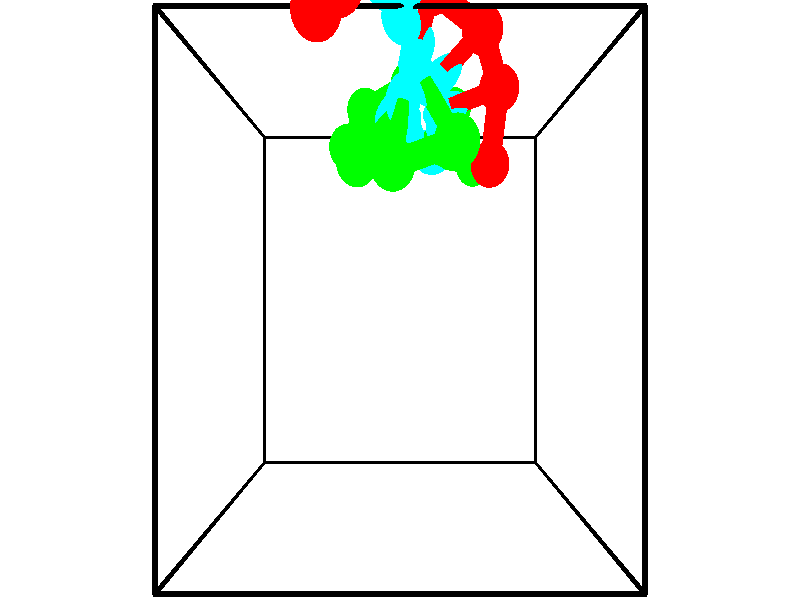 // switches for output
#declare DRAW_BASES = 1; // possible values are 0, 1; only relevant for DNA ribbons
#declare DRAW_BASES_TYPE = 3; // possible values are 1, 2, 3; only relevant for DNA ribbons
#declare DRAW_FOG = 0; // set to 1 to enable fog

#include "colors.inc"

#include "transforms.inc"
background { rgb <1, 1, 1>}

#default {
   normal{
       ripples 0.25
       frequency 0.20
       turbulence 0.2
       lambda 5
   }
	finish {
		phong 0.1
		phong_size 40.
	}
}

// original window dimensions: 1024x640


// camera settings

camera {
	sky <-0, 1, 0>
	up <-0, 1, 0>
	right 1.6 * <1, 0, 0>
	location <2.5, 2.5, 11.1562>
	look_at <2.5, 2.5, 2.5>
	direction <0, 0, -8.6562>
	angle 67.0682
}


# declare cpy_camera_pos = <2.5, 2.5, 11.1562>;
# if (DRAW_FOG = 1)
fog {
	fog_type 2
	up vnormalize(cpy_camera_pos)
	color rgbt<1,1,1,0.3>
	distance 1e-5
	fog_alt 3e-3
	fog_offset 4
}
# end


// LIGHTS

# declare lum = 6;
global_settings {
	ambient_light rgb lum * <0.05, 0.05, 0.05>
	max_trace_level 15
}# declare cpy_direct_light_amount = 0.25;
light_source
{	1000 * <-1, -1, 1>,
	rgb lum * cpy_direct_light_amount
	parallel
}

light_source
{	1000 * <1, 1, -1>,
	rgb lum * cpy_direct_light_amount
	parallel
}

// strand 0

// nucleotide -1

// particle -1
sphere {
	<1.941106, 4.802713, 5.915728> 0.250000
	pigment { color rgbt <1,0,0,0> }
	no_shadow
}
cylinder {
	<2.102690, 5.127552, 5.747293>,  <2.199640, 5.322455, 5.646233>, 0.100000
	pigment { color rgbt <1,0,0,0> }
	no_shadow
}
cylinder {
	<2.102690, 5.127552, 5.747293>,  <1.941106, 4.802713, 5.915728>, 0.100000
	pigment { color rgbt <1,0,0,0> }
	no_shadow
}

// particle -1
sphere {
	<2.102690, 5.127552, 5.747293> 0.100000
	pigment { color rgbt <1,0,0,0> }
	no_shadow
}
sphere {
	0, 1
	scale<0.080000,0.200000,0.300000>
	matrix <0.310308, -0.554672, -0.772042,
		-0.860538, 0.181207, -0.476065,
		0.403959, 0.812098, -0.421087,
		2.223877, 5.371181, 5.620967>
	pigment { color rgbt <0,1,1,0> }
	no_shadow
}
cylinder {
	<1.676902, 4.867582, 5.245032>,  <1.941106, 4.802713, 5.915728>, 0.130000
	pigment { color rgbt <1,0,0,0> }
	no_shadow
}

// nucleotide -1

// particle -1
sphere {
	<1.676902, 4.867582, 5.245032> 0.250000
	pigment { color rgbt <1,0,0,0> }
	no_shadow
}
cylinder {
	<2.034876, 5.040958, 5.287403>,  <2.249660, 5.144984, 5.312826>, 0.100000
	pigment { color rgbt <1,0,0,0> }
	no_shadow
}
cylinder {
	<2.034876, 5.040958, 5.287403>,  <1.676902, 4.867582, 5.245032>, 0.100000
	pigment { color rgbt <1,0,0,0> }
	no_shadow
}

// particle -1
sphere {
	<2.034876, 5.040958, 5.287403> 0.100000
	pigment { color rgbt <1,0,0,0> }
	no_shadow
}
sphere {
	0, 1
	scale<0.080000,0.200000,0.300000>
	matrix <0.309995, -0.433227, -0.846296,
		-0.320928, 0.790218, -0.522074,
		0.894935, 0.433440, 0.105929,
		2.303356, 5.170990, 5.319182>
	pigment { color rgbt <0,1,1,0> }
	no_shadow
}
cylinder {
	<1.802789, 5.340025, 4.725654>,  <1.676902, 4.867582, 5.245032>, 0.130000
	pigment { color rgbt <1,0,0,0> }
	no_shadow
}

// nucleotide -1

// particle -1
sphere {
	<1.802789, 5.340025, 4.725654> 0.250000
	pigment { color rgbt <1,0,0,0> }
	no_shadow
}
cylinder {
	<2.170938, 5.231926, 4.838705>,  <2.391828, 5.167067, 4.906536>, 0.100000
	pigment { color rgbt <1,0,0,0> }
	no_shadow
}
cylinder {
	<2.170938, 5.231926, 4.838705>,  <1.802789, 5.340025, 4.725654>, 0.100000
	pigment { color rgbt <1,0,0,0> }
	no_shadow
}

// particle -1
sphere {
	<2.170938, 5.231926, 4.838705> 0.100000
	pigment { color rgbt <1,0,0,0> }
	no_shadow
}
sphere {
	0, 1
	scale<0.080000,0.200000,0.300000>
	matrix <0.238450, -0.184974, -0.953376,
		0.309927, 0.944855, -0.105805,
		0.920373, -0.270248, 0.282629,
		2.447051, 5.150852, 4.923494>
	pigment { color rgbt <0,1,1,0> }
	no_shadow
}
cylinder {
	<2.210162, 5.649910, 4.262662>,  <1.802789, 5.340025, 4.725654>, 0.130000
	pigment { color rgbt <1,0,0,0> }
	no_shadow
}

// nucleotide -1

// particle -1
sphere {
	<2.210162, 5.649910, 4.262662> 0.250000
	pigment { color rgbt <1,0,0,0> }
	no_shadow
}
cylinder {
	<2.381676, 5.317747, 4.404968>,  <2.484584, 5.118450, 4.490352>, 0.100000
	pigment { color rgbt <1,0,0,0> }
	no_shadow
}
cylinder {
	<2.381676, 5.317747, 4.404968>,  <2.210162, 5.649910, 4.262662>, 0.100000
	pigment { color rgbt <1,0,0,0> }
	no_shadow
}

// particle -1
sphere {
	<2.381676, 5.317747, 4.404968> 0.100000
	pigment { color rgbt <1,0,0,0> }
	no_shadow
}
sphere {
	0, 1
	scale<0.080000,0.200000,0.300000>
	matrix <0.213505, -0.289502, -0.933062,
		0.877816, 0.476039, 0.053162,
		0.428784, -0.830407, 0.355766,
		2.510311, 5.068625, 4.511698>
	pigment { color rgbt <0,1,1,0> }
	no_shadow
}
cylinder {
	<2.879980, 5.589114, 3.955340>,  <2.210162, 5.649910, 4.262662>, 0.130000
	pigment { color rgbt <1,0,0,0> }
	no_shadow
}

// nucleotide -1

// particle -1
sphere {
	<2.879980, 5.589114, 3.955340> 0.250000
	pigment { color rgbt <1,0,0,0> }
	no_shadow
}
cylinder {
	<2.778009, 5.214708, 4.052408>,  <2.716827, 4.990065, 4.110649>, 0.100000
	pigment { color rgbt <1,0,0,0> }
	no_shadow
}
cylinder {
	<2.778009, 5.214708, 4.052408>,  <2.879980, 5.589114, 3.955340>, 0.100000
	pigment { color rgbt <1,0,0,0> }
	no_shadow
}

// particle -1
sphere {
	<2.778009, 5.214708, 4.052408> 0.100000
	pigment { color rgbt <1,0,0,0> }
	no_shadow
}
sphere {
	0, 1
	scale<0.080000,0.200000,0.300000>
	matrix <0.251309, -0.306471, -0.918106,
		0.933733, -0.173064, 0.313356,
		-0.254926, -0.936015, 0.242670,
		2.701532, 4.933904, 4.125209>
	pigment { color rgbt <0,1,1,0> }
	no_shadow
}
cylinder {
	<3.502071, 5.240593, 3.819063>,  <2.879980, 5.589114, 3.955340>, 0.130000
	pigment { color rgbt <1,0,0,0> }
	no_shadow
}

// nucleotide -1

// particle -1
sphere {
	<3.502071, 5.240593, 3.819063> 0.250000
	pigment { color rgbt <1,0,0,0> }
	no_shadow
}
cylinder {
	<3.211834, 4.965574, 3.830330>,  <3.037691, 4.800563, 3.837090>, 0.100000
	pigment { color rgbt <1,0,0,0> }
	no_shadow
}
cylinder {
	<3.211834, 4.965574, 3.830330>,  <3.502071, 5.240593, 3.819063>, 0.100000
	pigment { color rgbt <1,0,0,0> }
	no_shadow
}

// particle -1
sphere {
	<3.211834, 4.965574, 3.830330> 0.100000
	pigment { color rgbt <1,0,0,0> }
	no_shadow
}
sphere {
	0, 1
	scale<0.080000,0.200000,0.300000>
	matrix <0.232434, -0.283411, -0.930404,
		0.647679, -0.668549, 0.365451,
		-0.725594, -0.687547, 0.028166,
		2.994156, 4.759310, 3.838780>
	pigment { color rgbt <0,1,1,0> }
	no_shadow
}
cylinder {
	<3.749187, 4.725391, 3.546281>,  <3.502071, 5.240593, 3.819063>, 0.130000
	pigment { color rgbt <1,0,0,0> }
	no_shadow
}

// nucleotide -1

// particle -1
sphere {
	<3.749187, 4.725391, 3.546281> 0.250000
	pigment { color rgbt <1,0,0,0> }
	no_shadow
}
cylinder {
	<3.368290, 4.609011, 3.509230>,  <3.139751, 4.539182, 3.486999>, 0.100000
	pigment { color rgbt <1,0,0,0> }
	no_shadow
}
cylinder {
	<3.368290, 4.609011, 3.509230>,  <3.749187, 4.725391, 3.546281>, 0.100000
	pigment { color rgbt <1,0,0,0> }
	no_shadow
}

// particle -1
sphere {
	<3.368290, 4.609011, 3.509230> 0.100000
	pigment { color rgbt <1,0,0,0> }
	no_shadow
}
sphere {
	0, 1
	scale<0.080000,0.200000,0.300000>
	matrix <0.174728, -0.270449, -0.946746,
		0.250406, -0.917717, 0.308371,
		-0.952243, -0.290952, -0.092628,
		3.082617, 4.521725, 3.481441>
	pigment { color rgbt <0,1,1,0> }
	no_shadow
}
cylinder {
	<3.669507, 3.970227, 3.300973>,  <3.749187, 4.725391, 3.546281>, 0.130000
	pigment { color rgbt <1,0,0,0> }
	no_shadow
}

// nucleotide -1

// particle -1
sphere {
	<3.669507, 3.970227, 3.300973> 0.250000
	pigment { color rgbt <1,0,0,0> }
	no_shadow
}
cylinder {
	<3.351265, 4.185755, 3.190203>,  <3.160320, 4.315072, 3.123741>, 0.100000
	pigment { color rgbt <1,0,0,0> }
	no_shadow
}
cylinder {
	<3.351265, 4.185755, 3.190203>,  <3.669507, 3.970227, 3.300973>, 0.100000
	pigment { color rgbt <1,0,0,0> }
	no_shadow
}

// particle -1
sphere {
	<3.351265, 4.185755, 3.190203> 0.100000
	pigment { color rgbt <1,0,0,0> }
	no_shadow
}
sphere {
	0, 1
	scale<0.080000,0.200000,0.300000>
	matrix <0.187600, -0.215518, -0.958310,
		-0.576039, -0.814386, 0.070384,
		-0.795604, 0.538820, -0.276925,
		3.112584, 4.347401, 3.107125>
	pigment { color rgbt <0,1,1,0> }
	no_shadow
}
// strand 1

// nucleotide -1

// particle -1
sphere {
	<3.578731, 4.151792, 2.218166> 0.250000
	pigment { color rgbt <0,1,0,0> }
	no_shadow
}
cylinder {
	<3.240543, 4.235925, 2.021822>,  <3.037631, 4.286406, 1.904016>, 0.100000
	pigment { color rgbt <0,1,0,0> }
	no_shadow
}
cylinder {
	<3.240543, 4.235925, 2.021822>,  <3.578731, 4.151792, 2.218166>, 0.100000
	pigment { color rgbt <0,1,0,0> }
	no_shadow
}

// particle -1
sphere {
	<3.240543, 4.235925, 2.021822> 0.100000
	pigment { color rgbt <0,1,0,0> }
	no_shadow
}
sphere {
	0, 1
	scale<0.080000,0.200000,0.300000>
	matrix <-0.464379, 0.164307, 0.870262,
		0.263697, 0.963723, -0.041241,
		-0.845468, 0.210334, -0.490860,
		2.986903, 4.299026, 1.874564>
	pigment { color rgbt <0,1,1,0> }
	no_shadow
}
cylinder {
	<3.276917, 4.815193, 2.399774>,  <3.578731, 4.151792, 2.218166>, 0.130000
	pigment { color rgbt <0,1,0,0> }
	no_shadow
}

// nucleotide -1

// particle -1
sphere {
	<3.276917, 4.815193, 2.399774> 0.250000
	pigment { color rgbt <0,1,0,0> }
	no_shadow
}
cylinder {
	<2.995922, 4.546426, 2.305933>,  <2.827325, 4.385166, 2.249628>, 0.100000
	pigment { color rgbt <0,1,0,0> }
	no_shadow
}
cylinder {
	<2.995922, 4.546426, 2.305933>,  <3.276917, 4.815193, 2.399774>, 0.100000
	pigment { color rgbt <0,1,0,0> }
	no_shadow
}

// particle -1
sphere {
	<2.995922, 4.546426, 2.305933> 0.100000
	pigment { color rgbt <0,1,0,0> }
	no_shadow
}
sphere {
	0, 1
	scale<0.080000,0.200000,0.300000>
	matrix <-0.403809, 0.104864, 0.908813,
		-0.586046, 0.733165, -0.344991,
		-0.702488, -0.671917, -0.234604,
		2.785176, 4.344851, 2.235552>
	pigment { color rgbt <0,1,1,0> }
	no_shadow
}
cylinder {
	<2.617035, 5.082451, 2.504910>,  <3.276917, 4.815193, 2.399774>, 0.130000
	pigment { color rgbt <0,1,0,0> }
	no_shadow
}

// nucleotide -1

// particle -1
sphere {
	<2.617035, 5.082451, 2.504910> 0.250000
	pigment { color rgbt <0,1,0,0> }
	no_shadow
}
cylinder {
	<2.639397, 4.687521, 2.564327>,  <2.652814, 4.450563, 2.599978>, 0.100000
	pigment { color rgbt <0,1,0,0> }
	no_shadow
}
cylinder {
	<2.639397, 4.687521, 2.564327>,  <2.617035, 5.082451, 2.504910>, 0.100000
	pigment { color rgbt <0,1,0,0> }
	no_shadow
}

// particle -1
sphere {
	<2.639397, 4.687521, 2.564327> 0.100000
	pigment { color rgbt <0,1,0,0> }
	no_shadow
}
sphere {
	0, 1
	scale<0.080000,0.200000,0.300000>
	matrix <-0.495709, 0.101698, 0.862514,
		-0.866688, -0.121853, -0.483740,
		0.055904, -0.987324, 0.148544,
		2.656168, 4.391324, 2.608890>
	pigment { color rgbt <0,1,1,0> }
	no_shadow
}
cylinder {
	<2.013380, 4.712116, 2.718777>,  <2.617035, 5.082451, 2.504910>, 0.130000
	pigment { color rgbt <0,1,0,0> }
	no_shadow
}

// nucleotide -1

// particle -1
sphere {
	<2.013380, 4.712116, 2.718777> 0.250000
	pigment { color rgbt <0,1,0,0> }
	no_shadow
}
cylinder {
	<2.324306, 4.508964, 2.867281>,  <2.510863, 4.387072, 2.956383>, 0.100000
	pigment { color rgbt <0,1,0,0> }
	no_shadow
}
cylinder {
	<2.324306, 4.508964, 2.867281>,  <2.013380, 4.712116, 2.718777>, 0.100000
	pigment { color rgbt <0,1,0,0> }
	no_shadow
}

// particle -1
sphere {
	<2.324306, 4.508964, 2.867281> 0.100000
	pigment { color rgbt <0,1,0,0> }
	no_shadow
}
sphere {
	0, 1
	scale<0.080000,0.200000,0.300000>
	matrix <-0.346069, 0.147622, 0.926522,
		-0.525371, -0.848683, -0.061013,
		0.777317, -0.507882, 0.371260,
		2.557502, 4.356599, 2.978659>
	pigment { color rgbt <0,1,1,0> }
	no_shadow
}
cylinder {
	<1.833310, 4.149262, 3.329830>,  <2.013380, 4.712116, 2.718777>, 0.130000
	pigment { color rgbt <0,1,0,0> }
	no_shadow
}

// nucleotide -1

// particle -1
sphere {
	<1.833310, 4.149262, 3.329830> 0.250000
	pigment { color rgbt <0,1,0,0> }
	no_shadow
}
cylinder {
	<2.206039, 4.289303, 3.368057>,  <2.429677, 4.373328, 3.390993>, 0.100000
	pigment { color rgbt <0,1,0,0> }
	no_shadow
}
cylinder {
	<2.206039, 4.289303, 3.368057>,  <1.833310, 4.149262, 3.329830>, 0.100000
	pigment { color rgbt <0,1,0,0> }
	no_shadow
}

// particle -1
sphere {
	<2.206039, 4.289303, 3.368057> 0.100000
	pigment { color rgbt <0,1,0,0> }
	no_shadow
}
sphere {
	0, 1
	scale<0.080000,0.200000,0.300000>
	matrix <-0.101690, -0.000899, 0.994816,
		0.348374, -0.936711, 0.034765,
		0.931824, 0.350103, 0.095567,
		2.485586, 4.394334, 3.396728>
	pigment { color rgbt <0,1,1,0> }
	no_shadow
}
cylinder {
	<1.985874, 3.874493, 3.945848>,  <1.833310, 4.149262, 3.329830>, 0.130000
	pigment { color rgbt <0,1,0,0> }
	no_shadow
}

// nucleotide -1

// particle -1
sphere {
	<1.985874, 3.874493, 3.945848> 0.250000
	pigment { color rgbt <0,1,0,0> }
	no_shadow
}
cylinder {
	<2.247490, 4.171943, 3.890347>,  <2.404459, 4.350413, 3.857046>, 0.100000
	pigment { color rgbt <0,1,0,0> }
	no_shadow
}
cylinder {
	<2.247490, 4.171943, 3.890347>,  <1.985874, 3.874493, 3.945848>, 0.100000
	pigment { color rgbt <0,1,0,0> }
	no_shadow
}

// particle -1
sphere {
	<2.247490, 4.171943, 3.890347> 0.100000
	pigment { color rgbt <0,1,0,0> }
	no_shadow
}
sphere {
	0, 1
	scale<0.080000,0.200000,0.300000>
	matrix <0.048811, 0.141555, 0.988726,
		0.754884, -0.653438, 0.056285,
		0.654039, 0.743627, -0.138752,
		2.443702, 4.395031, 3.848721>
	pigment { color rgbt <0,1,1,0> }
	no_shadow
}
cylinder {
	<2.419521, 3.748867, 4.492547>,  <1.985874, 3.874493, 3.945848>, 0.130000
	pigment { color rgbt <0,1,0,0> }
	no_shadow
}

// nucleotide -1

// particle -1
sphere {
	<2.419521, 3.748867, 4.492547> 0.250000
	pigment { color rgbt <0,1,0,0> }
	no_shadow
}
cylinder {
	<2.487064, 4.125120, 4.374767>,  <2.527590, 4.350871, 4.304100>, 0.100000
	pigment { color rgbt <0,1,0,0> }
	no_shadow
}
cylinder {
	<2.487064, 4.125120, 4.374767>,  <2.419521, 3.748867, 4.492547>, 0.100000
	pigment { color rgbt <0,1,0,0> }
	no_shadow
}

// particle -1
sphere {
	<2.487064, 4.125120, 4.374767> 0.100000
	pigment { color rgbt <0,1,0,0> }
	no_shadow
}
sphere {
	0, 1
	scale<0.080000,0.200000,0.300000>
	matrix <0.116742, 0.277549, 0.953592,
		0.978702, -0.195396, -0.062945,
		0.168858, 0.940631, -0.294448,
		2.537722, 4.407309, 4.286433>
	pigment { color rgbt <0,1,1,0> }
	no_shadow
}
cylinder {
	<3.117380, 3.933463, 4.622409>,  <2.419521, 3.748867, 4.492547>, 0.130000
	pigment { color rgbt <0,1,0,0> }
	no_shadow
}

// nucleotide -1

// particle -1
sphere {
	<3.117380, 3.933463, 4.622409> 0.250000
	pigment { color rgbt <0,1,0,0> }
	no_shadow
}
cylinder {
	<2.888325, 4.261269, 4.631172>,  <2.750891, 4.457953, 4.636430>, 0.100000
	pigment { color rgbt <0,1,0,0> }
	no_shadow
}
cylinder {
	<2.888325, 4.261269, 4.631172>,  <3.117380, 3.933463, 4.622409>, 0.100000
	pigment { color rgbt <0,1,0,0> }
	no_shadow
}

// particle -1
sphere {
	<2.888325, 4.261269, 4.631172> 0.100000
	pigment { color rgbt <0,1,0,0> }
	no_shadow
}
sphere {
	0, 1
	scale<0.080000,0.200000,0.300000>
	matrix <0.219878, 0.127788, 0.967121,
		0.789771, 0.558628, -0.253369,
		-0.572638, 0.819515, 0.021907,
		2.716533, 4.507124, 4.637744>
	pigment { color rgbt <0,1,1,0> }
	no_shadow
}
// box output
cylinder {
	<0.000000, 0.000000, 0.000000>,  <5.000000, 0.000000, 0.000000>, 0.025000
	pigment { color rgbt <0,0,0,0> }
	no_shadow
}
cylinder {
	<0.000000, 0.000000, 0.000000>,  <0.000000, 5.000000, 0.000000>, 0.025000
	pigment { color rgbt <0,0,0,0> }
	no_shadow
}
cylinder {
	<0.000000, 0.000000, 0.000000>,  <0.000000, 0.000000, 5.000000>, 0.025000
	pigment { color rgbt <0,0,0,0> }
	no_shadow
}
cylinder {
	<5.000000, 5.000000, 5.000000>,  <0.000000, 5.000000, 5.000000>, 0.025000
	pigment { color rgbt <0,0,0,0> }
	no_shadow
}
cylinder {
	<5.000000, 5.000000, 5.000000>,  <5.000000, 0.000000, 5.000000>, 0.025000
	pigment { color rgbt <0,0,0,0> }
	no_shadow
}
cylinder {
	<5.000000, 5.000000, 5.000000>,  <5.000000, 5.000000, 0.000000>, 0.025000
	pigment { color rgbt <0,0,0,0> }
	no_shadow
}
cylinder {
	<0.000000, 0.000000, 5.000000>,  <0.000000, 5.000000, 5.000000>, 0.025000
	pigment { color rgbt <0,0,0,0> }
	no_shadow
}
cylinder {
	<0.000000, 0.000000, 5.000000>,  <5.000000, 0.000000, 5.000000>, 0.025000
	pigment { color rgbt <0,0,0,0> }
	no_shadow
}
cylinder {
	<5.000000, 5.000000, 0.000000>,  <0.000000, 5.000000, 0.000000>, 0.025000
	pigment { color rgbt <0,0,0,0> }
	no_shadow
}
cylinder {
	<5.000000, 5.000000, 0.000000>,  <5.000000, 0.000000, 0.000000>, 0.025000
	pigment { color rgbt <0,0,0,0> }
	no_shadow
}
cylinder {
	<5.000000, 0.000000, 5.000000>,  <5.000000, 0.000000, 0.000000>, 0.025000
	pigment { color rgbt <0,0,0,0> }
	no_shadow
}
cylinder {
	<0.000000, 5.000000, 0.000000>,  <0.000000, 5.000000, 5.000000>, 0.025000
	pigment { color rgbt <0,0,0,0> }
	no_shadow
}
// end of box output
